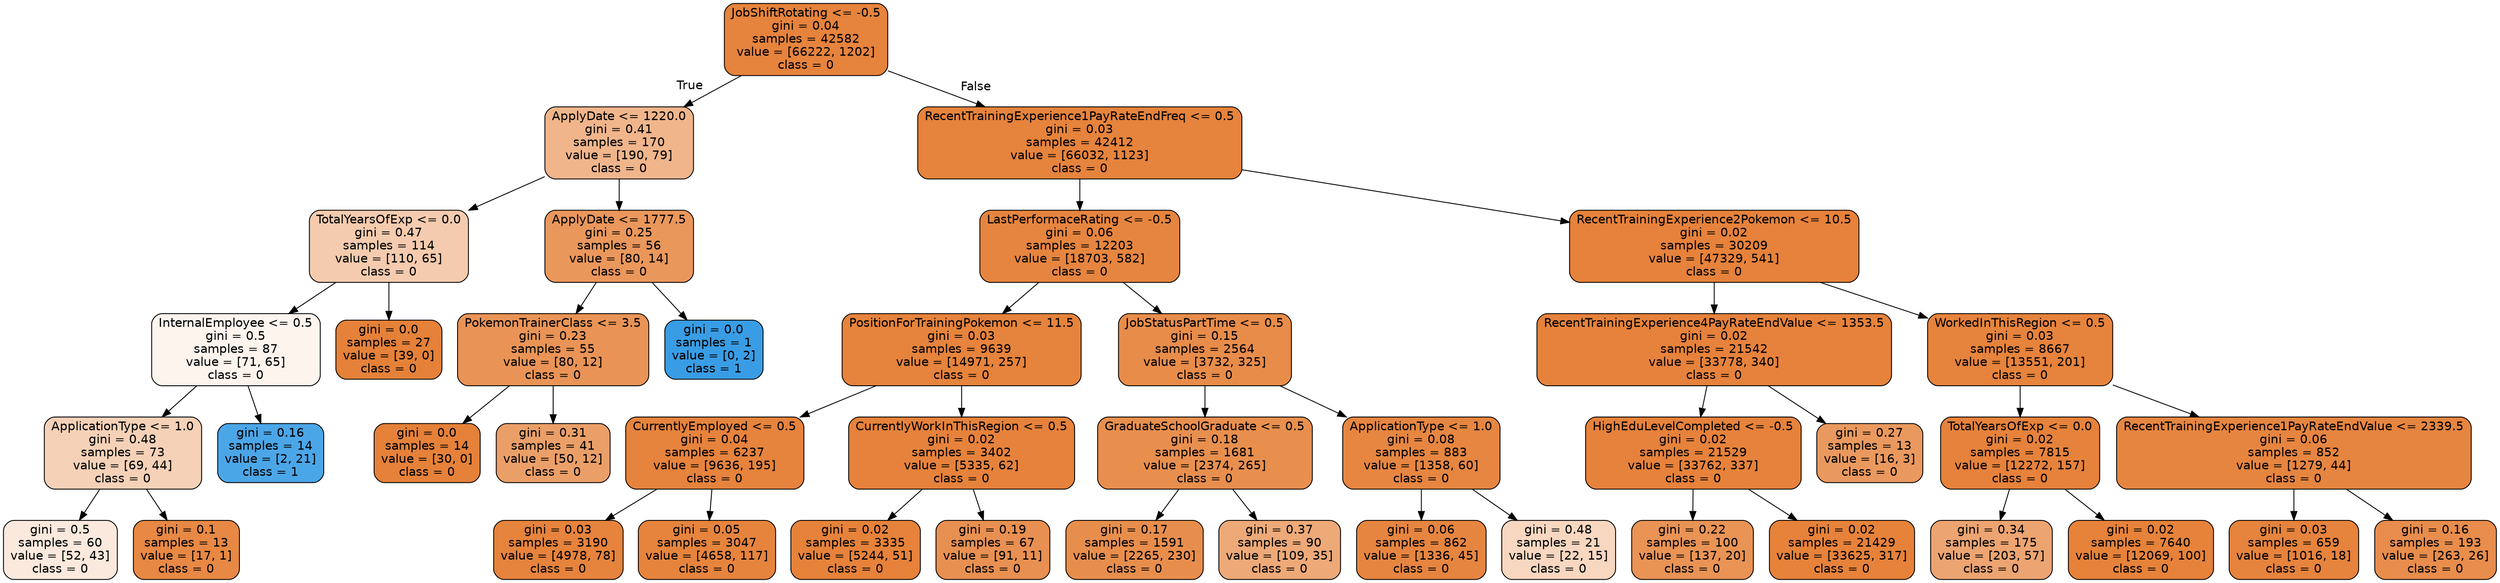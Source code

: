 digraph Tree {
node [shape=box, style="filled, rounded", color="black", fontname=helvetica] ;
edge [fontname=helvetica] ;
0 [label="JobShiftRotating <= -0.5\ngini = 0.04\nsamples = 42582\nvalue = [66222, 1202]\nclass = 0", fillcolor="#e58139fa"] ;
1 [label="ApplyDate <= 1220.0\ngini = 0.41\nsamples = 170\nvalue = [190, 79]\nclass = 0", fillcolor="#e5813995"] ;
0 -> 1 [labeldistance=2.5, labelangle=45, headlabel="True"] ;
2 [label="TotalYearsOfExp <= 0.0\ngini = 0.47\nsamples = 114\nvalue = [110, 65]\nclass = 0", fillcolor="#e5813968"] ;
1 -> 2 ;
3 [label="InternalEmployee <= 0.5\ngini = 0.5\nsamples = 87\nvalue = [71, 65]\nclass = 0", fillcolor="#e5813916"] ;
2 -> 3 ;
4 [label="ApplicationType <= 1.0\ngini = 0.48\nsamples = 73\nvalue = [69, 44]\nclass = 0", fillcolor="#e581395c"] ;
3 -> 4 ;
5 [label="gini = 0.5\nsamples = 60\nvalue = [52, 43]\nclass = 0", fillcolor="#e581392c"] ;
4 -> 5 ;
6 [label="gini = 0.1\nsamples = 13\nvalue = [17, 1]\nclass = 0", fillcolor="#e58139f0"] ;
4 -> 6 ;
7 [label="gini = 0.16\nsamples = 14\nvalue = [2, 21]\nclass = 1", fillcolor="#399de5e7"] ;
3 -> 7 ;
8 [label="gini = 0.0\nsamples = 27\nvalue = [39, 0]\nclass = 0", fillcolor="#e58139ff"] ;
2 -> 8 ;
9 [label="ApplyDate <= 1777.5\ngini = 0.25\nsamples = 56\nvalue = [80, 14]\nclass = 0", fillcolor="#e58139d2"] ;
1 -> 9 ;
10 [label="PokemonTrainerClass <= 3.5\ngini = 0.23\nsamples = 55\nvalue = [80, 12]\nclass = 0", fillcolor="#e58139d9"] ;
9 -> 10 ;
11 [label="gini = 0.0\nsamples = 14\nvalue = [30, 0]\nclass = 0", fillcolor="#e58139ff"] ;
10 -> 11 ;
12 [label="gini = 0.31\nsamples = 41\nvalue = [50, 12]\nclass = 0", fillcolor="#e58139c2"] ;
10 -> 12 ;
13 [label="gini = 0.0\nsamples = 1\nvalue = [0, 2]\nclass = 1", fillcolor="#399de5ff"] ;
9 -> 13 ;
14 [label="RecentTrainingExperience1PayRateEndFreq <= 0.5\ngini = 0.03\nsamples = 42412\nvalue = [66032, 1123]\nclass = 0", fillcolor="#e58139fb"] ;
0 -> 14 [labeldistance=2.5, labelangle=-45, headlabel="False"] ;
15 [label="LastPerformaceRating <= -0.5\ngini = 0.06\nsamples = 12203\nvalue = [18703, 582]\nclass = 0", fillcolor="#e58139f7"] ;
14 -> 15 ;
16 [label="PositionForTrainingPokemon <= 11.5\ngini = 0.03\nsamples = 9639\nvalue = [14971, 257]\nclass = 0", fillcolor="#e58139fb"] ;
15 -> 16 ;
17 [label="CurrentlyEmployed <= 0.5\ngini = 0.04\nsamples = 6237\nvalue = [9636, 195]\nclass = 0", fillcolor="#e58139fa"] ;
16 -> 17 ;
18 [label="gini = 0.03\nsamples = 3190\nvalue = [4978, 78]\nclass = 0", fillcolor="#e58139fb"] ;
17 -> 18 ;
19 [label="gini = 0.05\nsamples = 3047\nvalue = [4658, 117]\nclass = 0", fillcolor="#e58139f9"] ;
17 -> 19 ;
20 [label="CurrentlyWorkInThisRegion <= 0.5\ngini = 0.02\nsamples = 3402\nvalue = [5335, 62]\nclass = 0", fillcolor="#e58139fc"] ;
16 -> 20 ;
21 [label="gini = 0.02\nsamples = 3335\nvalue = [5244, 51]\nclass = 0", fillcolor="#e58139fd"] ;
20 -> 21 ;
22 [label="gini = 0.19\nsamples = 67\nvalue = [91, 11]\nclass = 0", fillcolor="#e58139e0"] ;
20 -> 22 ;
23 [label="JobStatusPartTime <= 0.5\ngini = 0.15\nsamples = 2564\nvalue = [3732, 325]\nclass = 0", fillcolor="#e58139e9"] ;
15 -> 23 ;
24 [label="GraduateSchoolGraduate <= 0.5\ngini = 0.18\nsamples = 1681\nvalue = [2374, 265]\nclass = 0", fillcolor="#e58139e3"] ;
23 -> 24 ;
25 [label="gini = 0.17\nsamples = 1591\nvalue = [2265, 230]\nclass = 0", fillcolor="#e58139e5"] ;
24 -> 25 ;
26 [label="gini = 0.37\nsamples = 90\nvalue = [109, 35]\nclass = 0", fillcolor="#e58139ad"] ;
24 -> 26 ;
27 [label="ApplicationType <= 1.0\ngini = 0.08\nsamples = 883\nvalue = [1358, 60]\nclass = 0", fillcolor="#e58139f4"] ;
23 -> 27 ;
28 [label="gini = 0.06\nsamples = 862\nvalue = [1336, 45]\nclass = 0", fillcolor="#e58139f6"] ;
27 -> 28 ;
29 [label="gini = 0.48\nsamples = 21\nvalue = [22, 15]\nclass = 0", fillcolor="#e5813951"] ;
27 -> 29 ;
30 [label="RecentTrainingExperience2Pokemon <= 10.5\ngini = 0.02\nsamples = 30209\nvalue = [47329, 541]\nclass = 0", fillcolor="#e58139fc"] ;
14 -> 30 ;
31 [label="RecentTrainingExperience4PayRateEndValue <= 1353.5\ngini = 0.02\nsamples = 21542\nvalue = [33778, 340]\nclass = 0", fillcolor="#e58139fc"] ;
30 -> 31 ;
32 [label="HighEduLevelCompleted <= -0.5\ngini = 0.02\nsamples = 21529\nvalue = [33762, 337]\nclass = 0", fillcolor="#e58139fc"] ;
31 -> 32 ;
33 [label="gini = 0.22\nsamples = 100\nvalue = [137, 20]\nclass = 0", fillcolor="#e58139da"] ;
32 -> 33 ;
34 [label="gini = 0.02\nsamples = 21429\nvalue = [33625, 317]\nclass = 0", fillcolor="#e58139fd"] ;
32 -> 34 ;
35 [label="gini = 0.27\nsamples = 13\nvalue = [16, 3]\nclass = 0", fillcolor="#e58139cf"] ;
31 -> 35 ;
36 [label="WorkedInThisRegion <= 0.5\ngini = 0.03\nsamples = 8667\nvalue = [13551, 201]\nclass = 0", fillcolor="#e58139fb"] ;
30 -> 36 ;
37 [label="TotalYearsOfExp <= 0.0\ngini = 0.02\nsamples = 7815\nvalue = [12272, 157]\nclass = 0", fillcolor="#e58139fc"] ;
36 -> 37 ;
38 [label="gini = 0.34\nsamples = 175\nvalue = [203, 57]\nclass = 0", fillcolor="#e58139b7"] ;
37 -> 38 ;
39 [label="gini = 0.02\nsamples = 7640\nvalue = [12069, 100]\nclass = 0", fillcolor="#e58139fd"] ;
37 -> 39 ;
40 [label="RecentTrainingExperience1PayRateEndValue <= 2339.5\ngini = 0.06\nsamples = 852\nvalue = [1279, 44]\nclass = 0", fillcolor="#e58139f6"] ;
36 -> 40 ;
41 [label="gini = 0.03\nsamples = 659\nvalue = [1016, 18]\nclass = 0", fillcolor="#e58139fa"] ;
40 -> 41 ;
42 [label="gini = 0.16\nsamples = 193\nvalue = [263, 26]\nclass = 0", fillcolor="#e58139e6"] ;
40 -> 42 ;
}